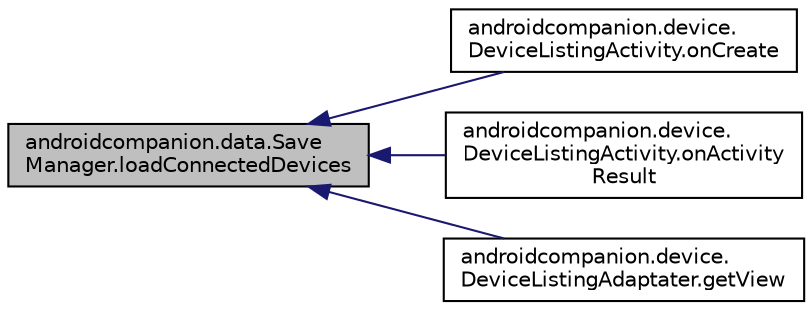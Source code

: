 digraph "androidcompanion.data.SaveManager.loadConnectedDevices"
{
  edge [fontname="Helvetica",fontsize="10",labelfontname="Helvetica",labelfontsize="10"];
  node [fontname="Helvetica",fontsize="10",shape=record];
  rankdir="LR";
  Node12 [label="androidcompanion.data.Save\lManager.loadConnectedDevices",height=0.2,width=0.4,color="black", fillcolor="grey75", style="filled", fontcolor="black"];
  Node12 -> Node13 [dir="back",color="midnightblue",fontsize="10",style="solid",fontname="Helvetica"];
  Node13 [label="androidcompanion.device.\lDeviceListingActivity.onCreate",height=0.2,width=0.4,color="black", fillcolor="white", style="filled",URL="$classandroidcompanion_1_1device_1_1_device_listing_activity.html#af088218f7a3913bc881ce8893fb0d582"];
  Node12 -> Node14 [dir="back",color="midnightblue",fontsize="10",style="solid",fontname="Helvetica"];
  Node14 [label="androidcompanion.device.\lDeviceListingActivity.onActivity\lResult",height=0.2,width=0.4,color="black", fillcolor="white", style="filled",URL="$classandroidcompanion_1_1device_1_1_device_listing_activity.html#ad899e3ff2c3b424464a5114328b3234b"];
  Node12 -> Node15 [dir="back",color="midnightblue",fontsize="10",style="solid",fontname="Helvetica"];
  Node15 [label="androidcompanion.device.\lDeviceListingAdaptater.getView",height=0.2,width=0.4,color="black", fillcolor="white", style="filled",URL="$classandroidcompanion_1_1device_1_1_device_listing_adaptater.html#a76ab899b207cdcbaa61433de6dadbc17"];
}
